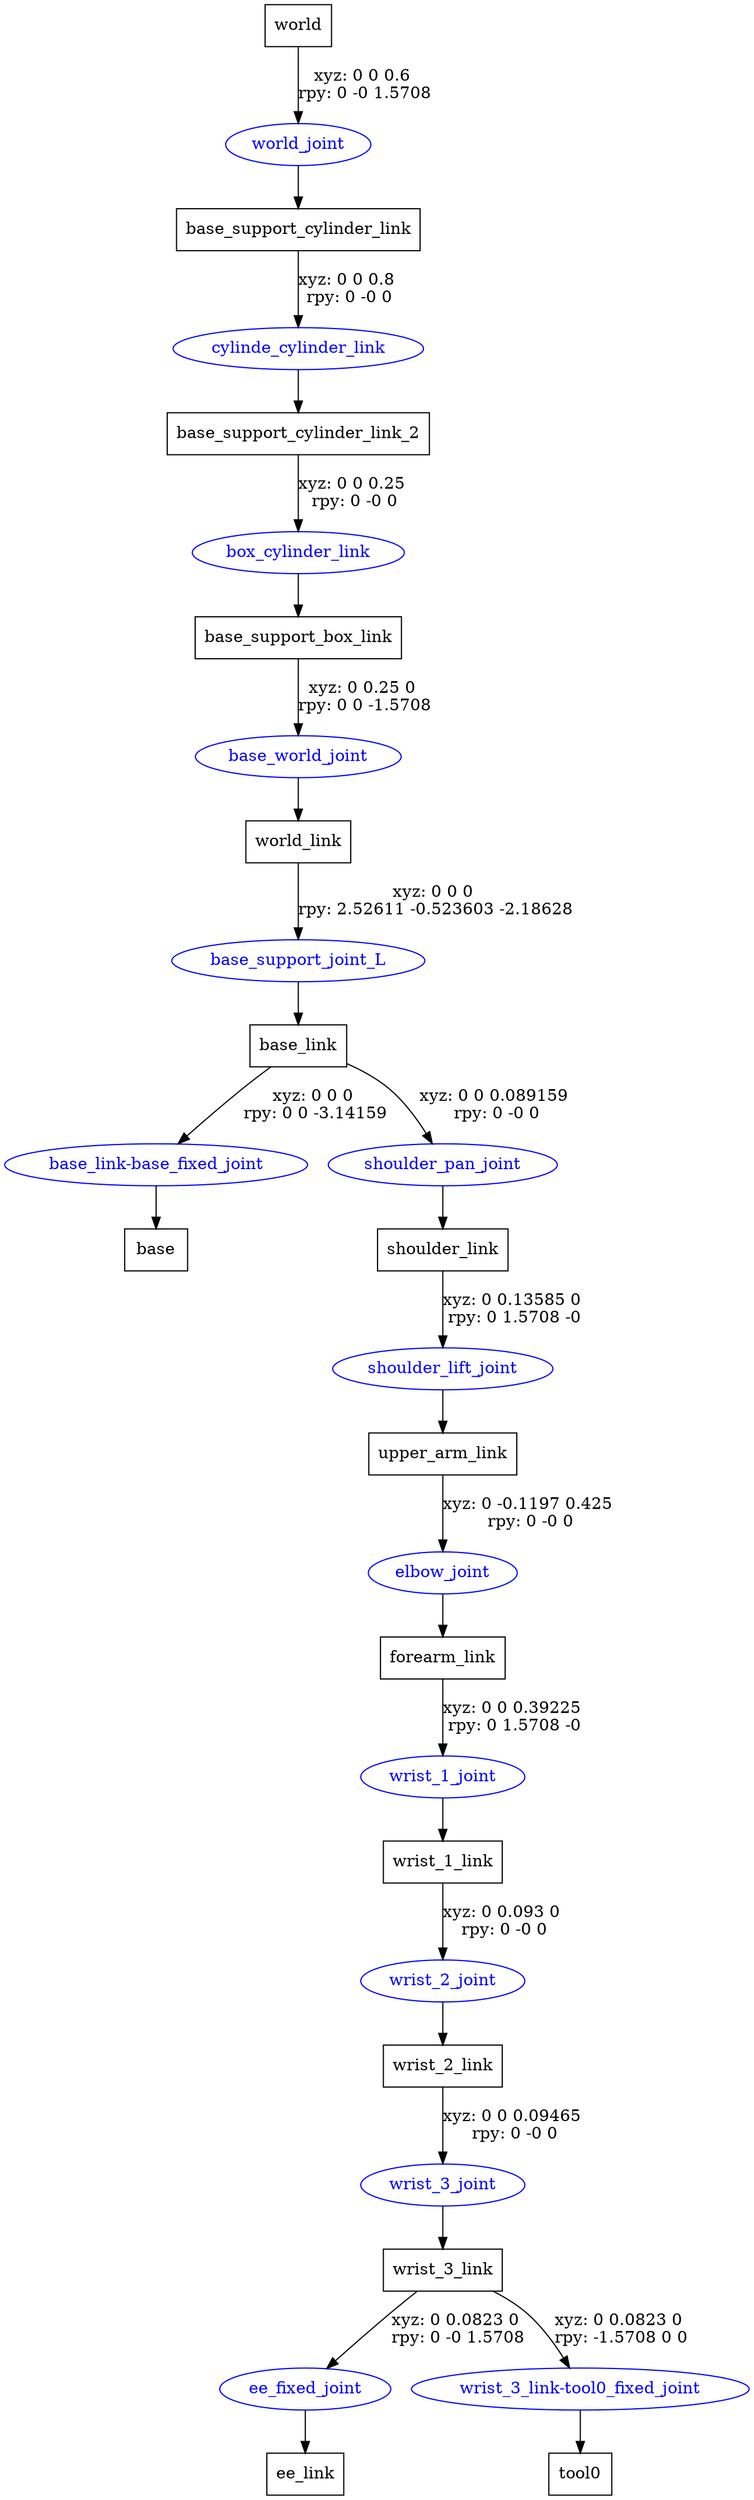 digraph G {
node [shape=box];
"world" [label="world"];
"base_support_cylinder_link" [label="base_support_cylinder_link"];
"base_support_cylinder_link_2" [label="base_support_cylinder_link_2"];
"base_support_box_link" [label="base_support_box_link"];
"world_link" [label="world_link"];
"base_link" [label="base_link"];
"base" [label="base"];
"shoulder_link" [label="shoulder_link"];
"upper_arm_link" [label="upper_arm_link"];
"forearm_link" [label="forearm_link"];
"wrist_1_link" [label="wrist_1_link"];
"wrist_2_link" [label="wrist_2_link"];
"wrist_3_link" [label="wrist_3_link"];
"ee_link" [label="ee_link"];
"tool0" [label="tool0"];
node [shape=ellipse, color=blue, fontcolor=blue];
"world" -> "world_joint" [label="xyz: 0 0 0.6 \nrpy: 0 -0 1.5708"]
"world_joint" -> "base_support_cylinder_link"
"base_support_cylinder_link" -> "cylinde_cylinder_link" [label="xyz: 0 0 0.8 \nrpy: 0 -0 0"]
"cylinde_cylinder_link" -> "base_support_cylinder_link_2"
"base_support_cylinder_link_2" -> "box_cylinder_link" [label="xyz: 0 0 0.25 \nrpy: 0 -0 0"]
"box_cylinder_link" -> "base_support_box_link"
"base_support_box_link" -> "base_world_joint" [label="xyz: 0 0.25 0 \nrpy: 0 0 -1.5708"]
"base_world_joint" -> "world_link"
"world_link" -> "base_support_joint_L" [label="xyz: 0 0 0 \nrpy: 2.52611 -0.523603 -2.18628"]
"base_support_joint_L" -> "base_link"
"base_link" -> "base_link-base_fixed_joint" [label="xyz: 0 0 0 \nrpy: 0 0 -3.14159"]
"base_link-base_fixed_joint" -> "base"
"base_link" -> "shoulder_pan_joint" [label="xyz: 0 0 0.089159 \nrpy: 0 -0 0"]
"shoulder_pan_joint" -> "shoulder_link"
"shoulder_link" -> "shoulder_lift_joint" [label="xyz: 0 0.13585 0 \nrpy: 0 1.5708 -0"]
"shoulder_lift_joint" -> "upper_arm_link"
"upper_arm_link" -> "elbow_joint" [label="xyz: 0 -0.1197 0.425 \nrpy: 0 -0 0"]
"elbow_joint" -> "forearm_link"
"forearm_link" -> "wrist_1_joint" [label="xyz: 0 0 0.39225 \nrpy: 0 1.5708 -0"]
"wrist_1_joint" -> "wrist_1_link"
"wrist_1_link" -> "wrist_2_joint" [label="xyz: 0 0.093 0 \nrpy: 0 -0 0"]
"wrist_2_joint" -> "wrist_2_link"
"wrist_2_link" -> "wrist_3_joint" [label="xyz: 0 0 0.09465 \nrpy: 0 -0 0"]
"wrist_3_joint" -> "wrist_3_link"
"wrist_3_link" -> "ee_fixed_joint" [label="xyz: 0 0.0823 0 \nrpy: 0 -0 1.5708"]
"ee_fixed_joint" -> "ee_link"
"wrist_3_link" -> "wrist_3_link-tool0_fixed_joint" [label="xyz: 0 0.0823 0 \nrpy: -1.5708 0 0"]
"wrist_3_link-tool0_fixed_joint" -> "tool0"
}
